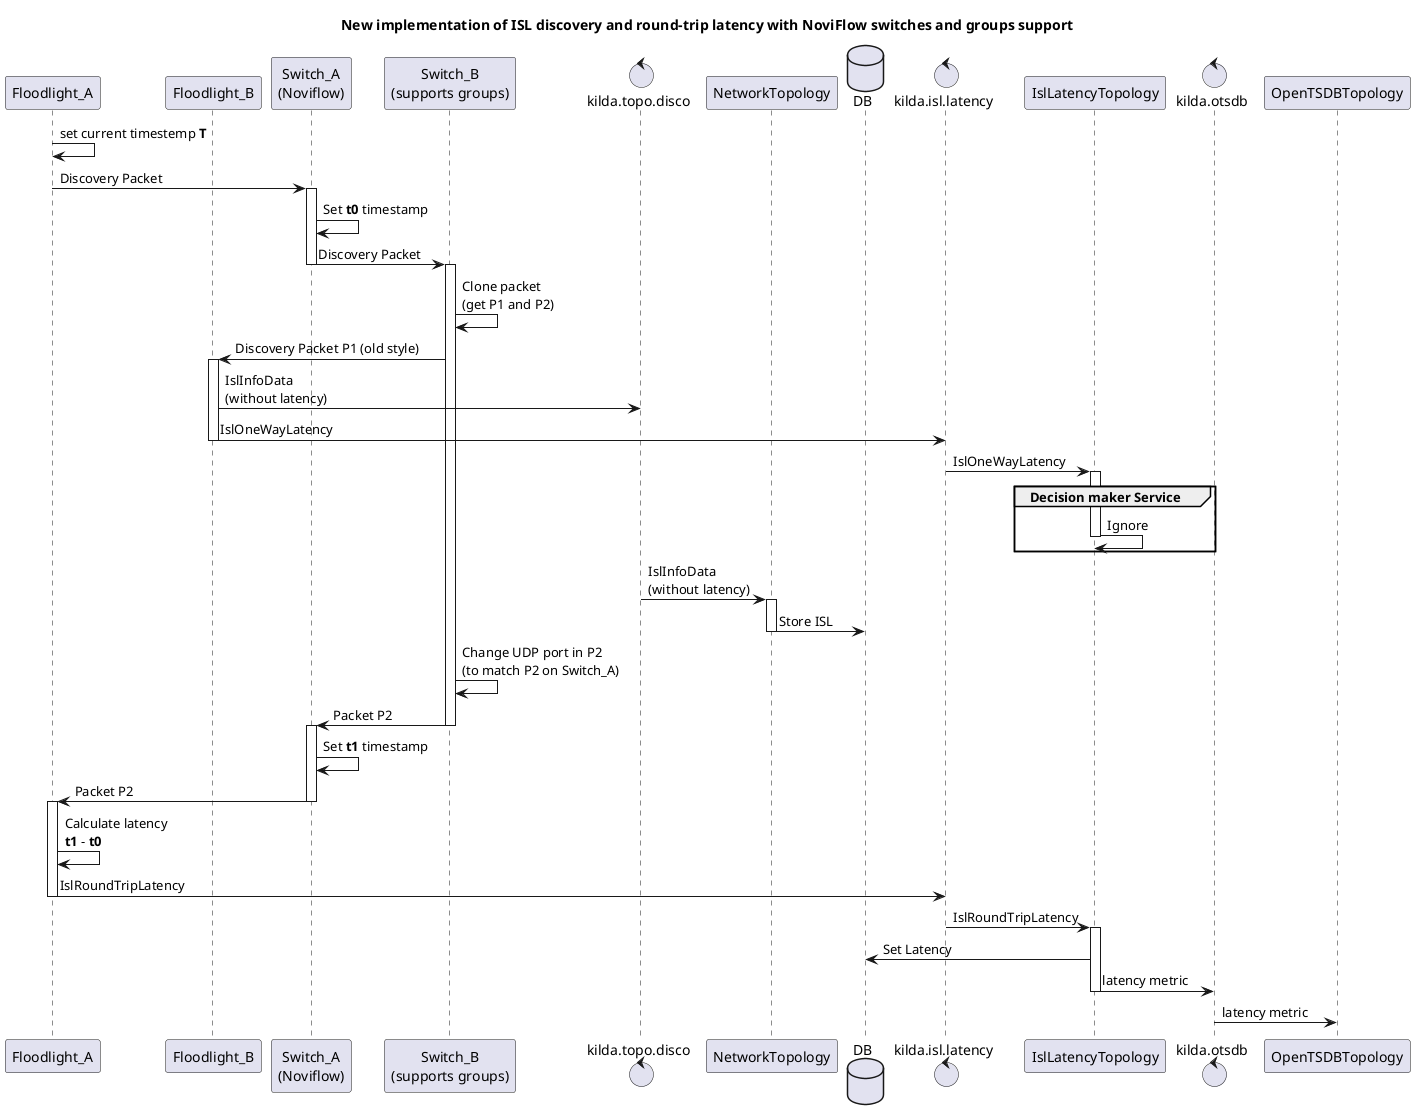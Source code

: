 @startuml
title New implementation of ISL discovery and round-trip latency with NoviFlow switches and groups support


participant Floodlight_A as FLA
participant Floodlight_B as FLB
participant "Switch_A\n(Noviflow)" as SWA
participant "Switch_B\n(supports groups)" as SWB
control kilda.topo.disco as DI
participant NetworkTopology as NT
database DB
control kilda.isl.latency as LT
participant IslLatencyTopology as ILT
control kilda.otsdb as OTSDB
participant OpenTSDBTopology as OTOP
FLA -> FLA : set current timestemp **T**
FLA -> SWA : Discovery Packet
activate SWA
SWA -> SWA : Set **t0** timestamp
SWA -> SWB : Discovery Packet
deactivate SWA
activate SWB
SWB -> SWB : Clone packet \n(get P1 and P2)
SWB -> FLB : Discovery Packet P1 (old style)
activate FLB
FLB -> DI : IslInfoData\n(without latency)
FLB -> LT : IslOneWayLatency
deactivate FLB
LT -> ILT : IslOneWayLatency
group Decision maker Service
    activate ILT
    ILT -> ILT : Ignore
    deactivate ILT
end
DI -> NT : IslInfoData\n(without latency)
activate NT
NT -> DB : Store ISL
deactivate NT
SWB -> SWB : Change UDP port in P2\n(to match P2 on Switch_A)
SWB -> SWA : Packet P2
deactivate SWB
activate SWA
SWA -> SWA : Set **t1** timestamp
SWA -> FLA : Packet P2
deactivate SWA
activate FLA
FLA -> FLA : Calculate latency \n**t1** - **t0**
FLA -> LT : IslRoundTripLatency
deactivate FLA
LT -> ILT : IslRoundTripLatency
activate ILT
ILT -> DB : Set Latency
ILT -> OTSDB : latency metric
deactivate ILT
OTSDB -> OTOP : latency metric

@enduml
